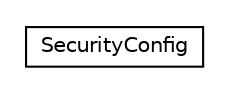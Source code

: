 #!/usr/local/bin/dot
#
# Class diagram 
# Generated by UMLGraph version 5.1 (http://www.umlgraph.org/)
#

digraph G {
	edge [fontname="Helvetica",fontsize=10,labelfontname="Helvetica",labelfontsize=10];
	node [fontname="Helvetica",fontsize=10,shape=plaintext];
	nodesep=0.25;
	ranksep=0.5;
	// com.nikolay.tictactoe.config.SecurityConfig
	c242 [label=<<table title="com.nikolay.tictactoe.config.SecurityConfig" border="0" cellborder="1" cellspacing="0" cellpadding="2" port="p" href="./SecurityConfig.html">
		<tr><td><table border="0" cellspacing="0" cellpadding="1">
<tr><td align="center" balign="center"> SecurityConfig </td></tr>
		</table></td></tr>
		</table>>, fontname="Helvetica", fontcolor="black", fontsize=10.0];
}

